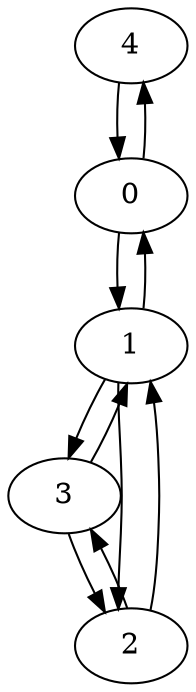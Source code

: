 digraph {
"4"[label="4"];
"3"[label="3"];
"2"[label="2"];
"1"[label="1"];
"0"[label="0"];
"0" -> "1";
"0" -> "4";
"1" -> "0";
"1" -> "2";
"1" -> "3";
"2" -> "1";
"2" -> "3";
"3" -> "1";
"3" -> "2";
"4" -> "0";
}